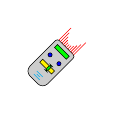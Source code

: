 \begin{tikzpicture}[x=0.7ex,y=0.7ex]

    \begin{scope}[rotate=45,very thin]
        \filldraw[fill=black!20,rounded corners=1] (0,0) -- (5,0) -- (5,3) -- (0,3) -- (-0.5,2.5) -- (-0.5,0.5) -- cycle;
        \filldraw[fill=green] (4,0.5) rectangle (4.5,2.5);
        \filldraw[fill=blue] (3,0.75) circle (0.25);
        \filldraw[fill=blue] (3,2.25) circle (0.25);
        \filldraw[fill=yellow] (1.5,0.5) rectangle (2,2.5);

        \filldraw[fill=green,rounded corners=1] (1.3,1.1) rectangle (2.2,1.4);
        \begin{scope}[color=cyan]
            \draw (0,1) -- (0,2);
            \draw (0.25,1.25) -- (0.25,1.75);
            \draw (0.5,1) -- (0.5,2);
        \end{scope}
        \begin{scope}[color=red]
        \foreach \x in {0.25,0.5,...,2.75}
            \draw (5, \x) -- ( 5+\x^2 - 3.0*\x + 1.5*1.5+0.5, \x);
        \end{scope}
    \end{scope}
\end{tikzpicture}